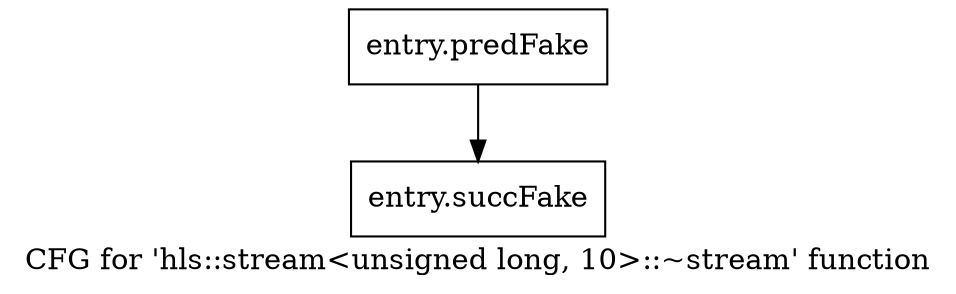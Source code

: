 digraph "CFG for 'hls::stream\<unsigned long, 10\>::~stream' function" {
	label="CFG for 'hls::stream\<unsigned long, 10\>::~stream' function";

	Node0x56eda60 [shape=record,filename="",linenumber="",label="{entry.predFake}"];
	Node0x56eda60 -> Node0x58c6320[ callList="" memoryops="" filename="/tools/Xilinx/Vitis_HLS/2023.1/include/hls_stream.h" execusionnum="0"];
	Node0x58c6320 [shape=record,filename="/tools/Xilinx/Vitis_HLS/2023.1/include/hls_stream.h",linenumber="523",label="{entry.succFake}"];
}
